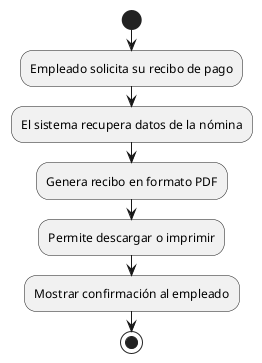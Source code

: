 @startuml
start
:Empleado solicita su recibo de pago;
:El sistema recupera datos de la nómina;
:Genera recibo en formato PDF;
:Permite descargar o imprimir;
:Mostrar confirmación al empleado;
stop
@enduml
